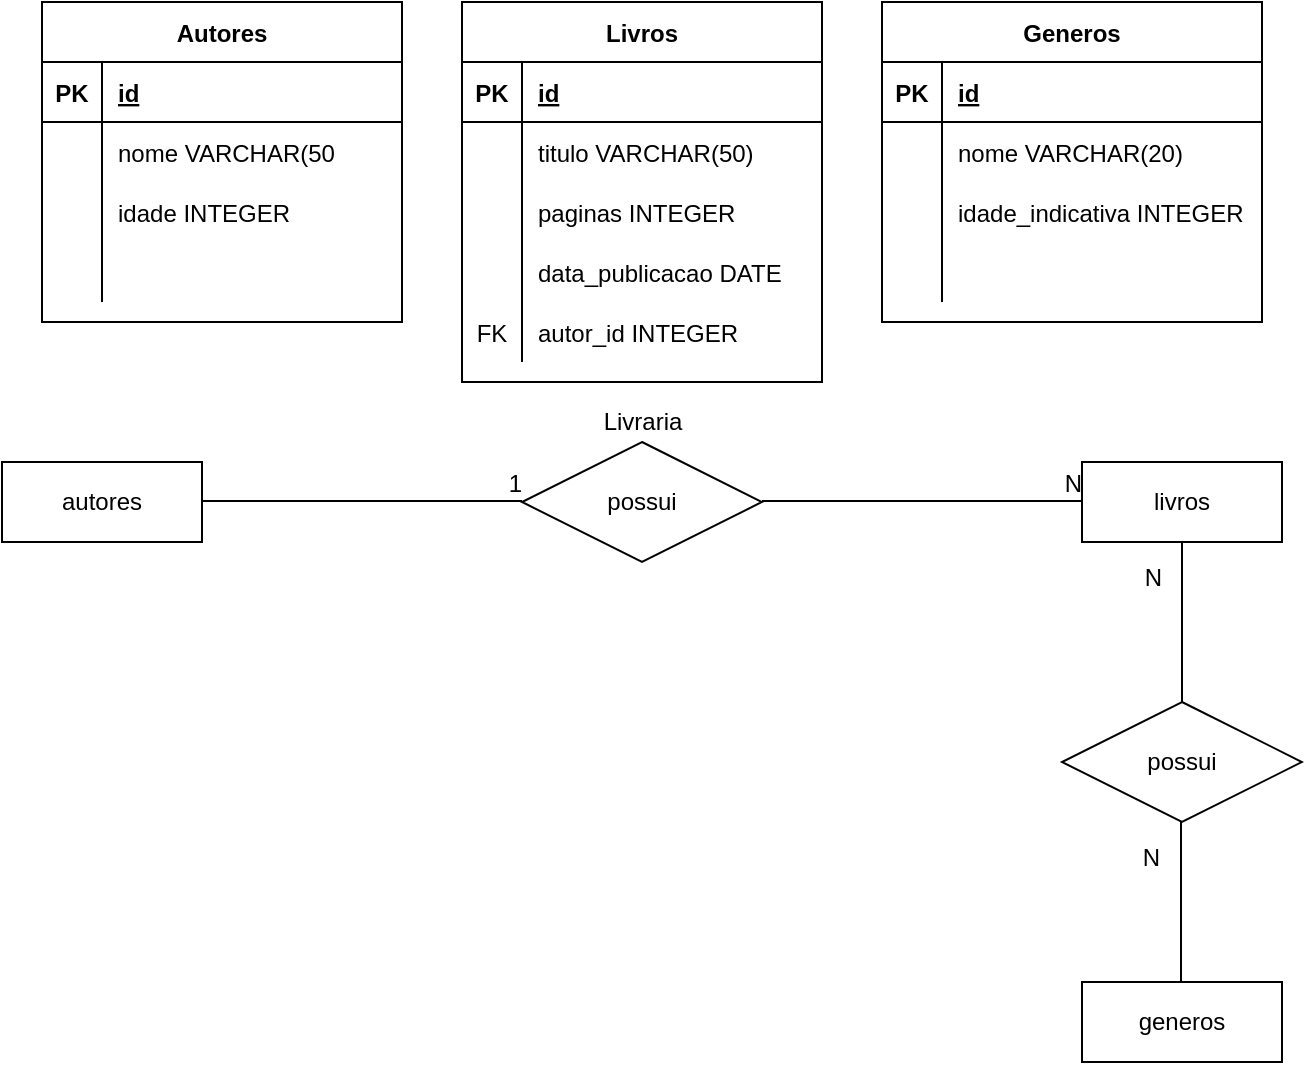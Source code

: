 <mxfile version="16.5.1" type="github"><diagram id="4VUUelrNkOr_qg3UugT2" name="Page-1"><mxGraphModel dx="433" dy="766" grid="1" gridSize="10" guides="1" tooltips="1" connect="1" arrows="1" fold="1" page="1" pageScale="1" pageWidth="827" pageHeight="1169" math="0" shadow="0"><root><mxCell id="0"/><mxCell id="1" parent="0"/><mxCell id="wLT7Laz2fclGexaQFFOF-1" value="Generos" style="shape=table;startSize=30;container=1;collapsible=1;childLayout=tableLayout;fixedRows=1;rowLines=0;fontStyle=1;align=center;resizeLast=1;" vertex="1" parent="1"><mxGeometry x="480" y="90" width="190" height="160" as="geometry"/></mxCell><mxCell id="wLT7Laz2fclGexaQFFOF-2" value="" style="shape=tableRow;horizontal=0;startSize=0;swimlaneHead=0;swimlaneBody=0;fillColor=none;collapsible=0;dropTarget=0;points=[[0,0.5],[1,0.5]];portConstraint=eastwest;top=0;left=0;right=0;bottom=1;" vertex="1" parent="wLT7Laz2fclGexaQFFOF-1"><mxGeometry y="30" width="190" height="30" as="geometry"/></mxCell><mxCell id="wLT7Laz2fclGexaQFFOF-3" value="PK" style="shape=partialRectangle;connectable=0;fillColor=none;top=0;left=0;bottom=0;right=0;fontStyle=1;overflow=hidden;" vertex="1" parent="wLT7Laz2fclGexaQFFOF-2"><mxGeometry width="30" height="30" as="geometry"><mxRectangle width="30" height="30" as="alternateBounds"/></mxGeometry></mxCell><mxCell id="wLT7Laz2fclGexaQFFOF-4" value="id" style="shape=partialRectangle;connectable=0;fillColor=none;top=0;left=0;bottom=0;right=0;align=left;spacingLeft=6;fontStyle=5;overflow=hidden;" vertex="1" parent="wLT7Laz2fclGexaQFFOF-2"><mxGeometry x="30" width="160" height="30" as="geometry"><mxRectangle width="160" height="30" as="alternateBounds"/></mxGeometry></mxCell><mxCell id="wLT7Laz2fclGexaQFFOF-5" value="" style="shape=tableRow;horizontal=0;startSize=0;swimlaneHead=0;swimlaneBody=0;fillColor=none;collapsible=0;dropTarget=0;points=[[0,0.5],[1,0.5]];portConstraint=eastwest;top=0;left=0;right=0;bottom=0;" vertex="1" parent="wLT7Laz2fclGexaQFFOF-1"><mxGeometry y="60" width="190" height="30" as="geometry"/></mxCell><mxCell id="wLT7Laz2fclGexaQFFOF-6" value="" style="shape=partialRectangle;connectable=0;fillColor=none;top=0;left=0;bottom=0;right=0;editable=1;overflow=hidden;" vertex="1" parent="wLT7Laz2fclGexaQFFOF-5"><mxGeometry width="30" height="30" as="geometry"><mxRectangle width="30" height="30" as="alternateBounds"/></mxGeometry></mxCell><mxCell id="wLT7Laz2fclGexaQFFOF-7" value="nome VARCHAR(20)" style="shape=partialRectangle;connectable=0;fillColor=none;top=0;left=0;bottom=0;right=0;align=left;spacingLeft=6;overflow=hidden;" vertex="1" parent="wLT7Laz2fclGexaQFFOF-5"><mxGeometry x="30" width="160" height="30" as="geometry"><mxRectangle width="160" height="30" as="alternateBounds"/></mxGeometry></mxCell><mxCell id="wLT7Laz2fclGexaQFFOF-8" value="" style="shape=tableRow;horizontal=0;startSize=0;swimlaneHead=0;swimlaneBody=0;fillColor=none;collapsible=0;dropTarget=0;points=[[0,0.5],[1,0.5]];portConstraint=eastwest;top=0;left=0;right=0;bottom=0;" vertex="1" parent="wLT7Laz2fclGexaQFFOF-1"><mxGeometry y="90" width="190" height="30" as="geometry"/></mxCell><mxCell id="wLT7Laz2fclGexaQFFOF-9" value="" style="shape=partialRectangle;connectable=0;fillColor=none;top=0;left=0;bottom=0;right=0;editable=1;overflow=hidden;" vertex="1" parent="wLT7Laz2fclGexaQFFOF-8"><mxGeometry width="30" height="30" as="geometry"><mxRectangle width="30" height="30" as="alternateBounds"/></mxGeometry></mxCell><mxCell id="wLT7Laz2fclGexaQFFOF-10" value="idade_indicativa INTEGER" style="shape=partialRectangle;connectable=0;fillColor=none;top=0;left=0;bottom=0;right=0;align=left;spacingLeft=6;overflow=hidden;" vertex="1" parent="wLT7Laz2fclGexaQFFOF-8"><mxGeometry x="30" width="160" height="30" as="geometry"><mxRectangle width="160" height="30" as="alternateBounds"/></mxGeometry></mxCell><mxCell id="wLT7Laz2fclGexaQFFOF-11" value="" style="shape=tableRow;horizontal=0;startSize=0;swimlaneHead=0;swimlaneBody=0;fillColor=none;collapsible=0;dropTarget=0;points=[[0,0.5],[1,0.5]];portConstraint=eastwest;top=0;left=0;right=0;bottom=0;" vertex="1" parent="wLT7Laz2fclGexaQFFOF-1"><mxGeometry y="120" width="190" height="30" as="geometry"/></mxCell><mxCell id="wLT7Laz2fclGexaQFFOF-12" value="" style="shape=partialRectangle;connectable=0;fillColor=none;top=0;left=0;bottom=0;right=0;editable=1;overflow=hidden;" vertex="1" parent="wLT7Laz2fclGexaQFFOF-11"><mxGeometry width="30" height="30" as="geometry"><mxRectangle width="30" height="30" as="alternateBounds"/></mxGeometry></mxCell><mxCell id="wLT7Laz2fclGexaQFFOF-13" value="" style="shape=partialRectangle;connectable=0;fillColor=none;top=0;left=0;bottom=0;right=0;align=left;spacingLeft=6;overflow=hidden;" vertex="1" parent="wLT7Laz2fclGexaQFFOF-11"><mxGeometry x="30" width="160" height="30" as="geometry"><mxRectangle width="160" height="30" as="alternateBounds"/></mxGeometry></mxCell><mxCell id="wLT7Laz2fclGexaQFFOF-14" value="Livros" style="shape=table;startSize=30;container=1;collapsible=1;childLayout=tableLayout;fixedRows=1;rowLines=0;fontStyle=1;align=center;resizeLast=1;" vertex="1" parent="1"><mxGeometry x="270" y="90" width="180" height="190" as="geometry"/></mxCell><mxCell id="wLT7Laz2fclGexaQFFOF-15" value="" style="shape=tableRow;horizontal=0;startSize=0;swimlaneHead=0;swimlaneBody=0;fillColor=none;collapsible=0;dropTarget=0;points=[[0,0.5],[1,0.5]];portConstraint=eastwest;top=0;left=0;right=0;bottom=1;" vertex="1" parent="wLT7Laz2fclGexaQFFOF-14"><mxGeometry y="30" width="180" height="30" as="geometry"/></mxCell><mxCell id="wLT7Laz2fclGexaQFFOF-16" value="PK" style="shape=partialRectangle;connectable=0;fillColor=none;top=0;left=0;bottom=0;right=0;fontStyle=1;overflow=hidden;" vertex="1" parent="wLT7Laz2fclGexaQFFOF-15"><mxGeometry width="30" height="30" as="geometry"><mxRectangle width="30" height="30" as="alternateBounds"/></mxGeometry></mxCell><mxCell id="wLT7Laz2fclGexaQFFOF-17" value="id" style="shape=partialRectangle;connectable=0;fillColor=none;top=0;left=0;bottom=0;right=0;align=left;spacingLeft=6;fontStyle=5;overflow=hidden;" vertex="1" parent="wLT7Laz2fclGexaQFFOF-15"><mxGeometry x="30" width="150" height="30" as="geometry"><mxRectangle width="150" height="30" as="alternateBounds"/></mxGeometry></mxCell><mxCell id="wLT7Laz2fclGexaQFFOF-18" value="" style="shape=tableRow;horizontal=0;startSize=0;swimlaneHead=0;swimlaneBody=0;fillColor=none;collapsible=0;dropTarget=0;points=[[0,0.5],[1,0.5]];portConstraint=eastwest;top=0;left=0;right=0;bottom=0;" vertex="1" parent="wLT7Laz2fclGexaQFFOF-14"><mxGeometry y="60" width="180" height="30" as="geometry"/></mxCell><mxCell id="wLT7Laz2fclGexaQFFOF-19" value="" style="shape=partialRectangle;connectable=0;fillColor=none;top=0;left=0;bottom=0;right=0;editable=1;overflow=hidden;" vertex="1" parent="wLT7Laz2fclGexaQFFOF-18"><mxGeometry width="30" height="30" as="geometry"><mxRectangle width="30" height="30" as="alternateBounds"/></mxGeometry></mxCell><mxCell id="wLT7Laz2fclGexaQFFOF-20" value="titulo VARCHAR(50)" style="shape=partialRectangle;connectable=0;fillColor=none;top=0;left=0;bottom=0;right=0;align=left;spacingLeft=6;overflow=hidden;" vertex="1" parent="wLT7Laz2fclGexaQFFOF-18"><mxGeometry x="30" width="150" height="30" as="geometry"><mxRectangle width="150" height="30" as="alternateBounds"/></mxGeometry></mxCell><mxCell id="wLT7Laz2fclGexaQFFOF-21" value="" style="shape=tableRow;horizontal=0;startSize=0;swimlaneHead=0;swimlaneBody=0;fillColor=none;collapsible=0;dropTarget=0;points=[[0,0.5],[1,0.5]];portConstraint=eastwest;top=0;left=0;right=0;bottom=0;" vertex="1" parent="wLT7Laz2fclGexaQFFOF-14"><mxGeometry y="90" width="180" height="30" as="geometry"/></mxCell><mxCell id="wLT7Laz2fclGexaQFFOF-22" value="" style="shape=partialRectangle;connectable=0;fillColor=none;top=0;left=0;bottom=0;right=0;editable=1;overflow=hidden;" vertex="1" parent="wLT7Laz2fclGexaQFFOF-21"><mxGeometry width="30" height="30" as="geometry"><mxRectangle width="30" height="30" as="alternateBounds"/></mxGeometry></mxCell><mxCell id="wLT7Laz2fclGexaQFFOF-23" value="paginas INTEGER" style="shape=partialRectangle;connectable=0;fillColor=none;top=0;left=0;bottom=0;right=0;align=left;spacingLeft=6;overflow=hidden;" vertex="1" parent="wLT7Laz2fclGexaQFFOF-21"><mxGeometry x="30" width="150" height="30" as="geometry"><mxRectangle width="150" height="30" as="alternateBounds"/></mxGeometry></mxCell><mxCell id="wLT7Laz2fclGexaQFFOF-24" value="" style="shape=tableRow;horizontal=0;startSize=0;swimlaneHead=0;swimlaneBody=0;fillColor=none;collapsible=0;dropTarget=0;points=[[0,0.5],[1,0.5]];portConstraint=eastwest;top=0;left=0;right=0;bottom=0;" vertex="1" parent="wLT7Laz2fclGexaQFFOF-14"><mxGeometry y="120" width="180" height="30" as="geometry"/></mxCell><mxCell id="wLT7Laz2fclGexaQFFOF-25" value="" style="shape=partialRectangle;connectable=0;fillColor=none;top=0;left=0;bottom=0;right=0;editable=1;overflow=hidden;" vertex="1" parent="wLT7Laz2fclGexaQFFOF-24"><mxGeometry width="30" height="30" as="geometry"><mxRectangle width="30" height="30" as="alternateBounds"/></mxGeometry></mxCell><mxCell id="wLT7Laz2fclGexaQFFOF-26" value="data_publicacao DATE" style="shape=partialRectangle;connectable=0;fillColor=none;top=0;left=0;bottom=0;right=0;align=left;spacingLeft=6;overflow=hidden;" vertex="1" parent="wLT7Laz2fclGexaQFFOF-24"><mxGeometry x="30" width="150" height="30" as="geometry"><mxRectangle width="150" height="30" as="alternateBounds"/></mxGeometry></mxCell><mxCell id="wLT7Laz2fclGexaQFFOF-45" value="" style="shape=tableRow;horizontal=0;startSize=0;swimlaneHead=0;swimlaneBody=0;fillColor=none;collapsible=0;dropTarget=0;points=[[0,0.5],[1,0.5]];portConstraint=eastwest;top=0;left=0;right=0;bottom=0;" vertex="1" parent="wLT7Laz2fclGexaQFFOF-14"><mxGeometry y="150" width="180" height="30" as="geometry"/></mxCell><mxCell id="wLT7Laz2fclGexaQFFOF-46" value="FK" style="shape=partialRectangle;connectable=0;fillColor=none;top=0;left=0;bottom=0;right=0;fontStyle=0;overflow=hidden;" vertex="1" parent="wLT7Laz2fclGexaQFFOF-45"><mxGeometry width="30" height="30" as="geometry"><mxRectangle width="30" height="30" as="alternateBounds"/></mxGeometry></mxCell><mxCell id="wLT7Laz2fclGexaQFFOF-47" value="autor_id INTEGER" style="shape=partialRectangle;connectable=0;fillColor=none;top=0;left=0;bottom=0;right=0;align=left;spacingLeft=6;fontStyle=0;overflow=hidden;" vertex="1" parent="wLT7Laz2fclGexaQFFOF-45"><mxGeometry x="30" width="150" height="30" as="geometry"><mxRectangle width="150" height="30" as="alternateBounds"/></mxGeometry></mxCell><mxCell id="wLT7Laz2fclGexaQFFOF-27" value="Autores" style="shape=table;startSize=30;container=1;collapsible=1;childLayout=tableLayout;fixedRows=1;rowLines=0;fontStyle=1;align=center;resizeLast=1;" vertex="1" parent="1"><mxGeometry x="60" y="90" width="180" height="160" as="geometry"/></mxCell><mxCell id="wLT7Laz2fclGexaQFFOF-28" value="" style="shape=tableRow;horizontal=0;startSize=0;swimlaneHead=0;swimlaneBody=0;fillColor=none;collapsible=0;dropTarget=0;points=[[0,0.5],[1,0.5]];portConstraint=eastwest;top=0;left=0;right=0;bottom=1;" vertex="1" parent="wLT7Laz2fclGexaQFFOF-27"><mxGeometry y="30" width="180" height="30" as="geometry"/></mxCell><mxCell id="wLT7Laz2fclGexaQFFOF-29" value="PK" style="shape=partialRectangle;connectable=0;fillColor=none;top=0;left=0;bottom=0;right=0;fontStyle=1;overflow=hidden;" vertex="1" parent="wLT7Laz2fclGexaQFFOF-28"><mxGeometry width="30" height="30" as="geometry"><mxRectangle width="30" height="30" as="alternateBounds"/></mxGeometry></mxCell><mxCell id="wLT7Laz2fclGexaQFFOF-30" value="id" style="shape=partialRectangle;connectable=0;fillColor=none;top=0;left=0;bottom=0;right=0;align=left;spacingLeft=6;fontStyle=5;overflow=hidden;" vertex="1" parent="wLT7Laz2fclGexaQFFOF-28"><mxGeometry x="30" width="150" height="30" as="geometry"><mxRectangle width="150" height="30" as="alternateBounds"/></mxGeometry></mxCell><mxCell id="wLT7Laz2fclGexaQFFOF-31" value="" style="shape=tableRow;horizontal=0;startSize=0;swimlaneHead=0;swimlaneBody=0;fillColor=none;collapsible=0;dropTarget=0;points=[[0,0.5],[1,0.5]];portConstraint=eastwest;top=0;left=0;right=0;bottom=0;" vertex="1" parent="wLT7Laz2fclGexaQFFOF-27"><mxGeometry y="60" width="180" height="30" as="geometry"/></mxCell><mxCell id="wLT7Laz2fclGexaQFFOF-32" value="" style="shape=partialRectangle;connectable=0;fillColor=none;top=0;left=0;bottom=0;right=0;editable=1;overflow=hidden;" vertex="1" parent="wLT7Laz2fclGexaQFFOF-31"><mxGeometry width="30" height="30" as="geometry"><mxRectangle width="30" height="30" as="alternateBounds"/></mxGeometry></mxCell><mxCell id="wLT7Laz2fclGexaQFFOF-33" value="nome VARCHAR(50" style="shape=partialRectangle;connectable=0;fillColor=none;top=0;left=0;bottom=0;right=0;align=left;spacingLeft=6;overflow=hidden;" vertex="1" parent="wLT7Laz2fclGexaQFFOF-31"><mxGeometry x="30" width="150" height="30" as="geometry"><mxRectangle width="150" height="30" as="alternateBounds"/></mxGeometry></mxCell><mxCell id="wLT7Laz2fclGexaQFFOF-34" value="" style="shape=tableRow;horizontal=0;startSize=0;swimlaneHead=0;swimlaneBody=0;fillColor=none;collapsible=0;dropTarget=0;points=[[0,0.5],[1,0.5]];portConstraint=eastwest;top=0;left=0;right=0;bottom=0;" vertex="1" parent="wLT7Laz2fclGexaQFFOF-27"><mxGeometry y="90" width="180" height="30" as="geometry"/></mxCell><mxCell id="wLT7Laz2fclGexaQFFOF-35" value="" style="shape=partialRectangle;connectable=0;fillColor=none;top=0;left=0;bottom=0;right=0;editable=1;overflow=hidden;" vertex="1" parent="wLT7Laz2fclGexaQFFOF-34"><mxGeometry width="30" height="30" as="geometry"><mxRectangle width="30" height="30" as="alternateBounds"/></mxGeometry></mxCell><mxCell id="wLT7Laz2fclGexaQFFOF-36" value="idade INTEGER" style="shape=partialRectangle;connectable=0;fillColor=none;top=0;left=0;bottom=0;right=0;align=left;spacingLeft=6;overflow=hidden;" vertex="1" parent="wLT7Laz2fclGexaQFFOF-34"><mxGeometry x="30" width="150" height="30" as="geometry"><mxRectangle width="150" height="30" as="alternateBounds"/></mxGeometry></mxCell><mxCell id="wLT7Laz2fclGexaQFFOF-37" value="" style="shape=tableRow;horizontal=0;startSize=0;swimlaneHead=0;swimlaneBody=0;fillColor=none;collapsible=0;dropTarget=0;points=[[0,0.5],[1,0.5]];portConstraint=eastwest;top=0;left=0;right=0;bottom=0;" vertex="1" parent="wLT7Laz2fclGexaQFFOF-27"><mxGeometry y="120" width="180" height="30" as="geometry"/></mxCell><mxCell id="wLT7Laz2fclGexaQFFOF-38" value="" style="shape=partialRectangle;connectable=0;fillColor=none;top=0;left=0;bottom=0;right=0;editable=1;overflow=hidden;" vertex="1" parent="wLT7Laz2fclGexaQFFOF-37"><mxGeometry width="30" height="30" as="geometry"><mxRectangle width="30" height="30" as="alternateBounds"/></mxGeometry></mxCell><mxCell id="wLT7Laz2fclGexaQFFOF-39" value="" style="shape=partialRectangle;connectable=0;fillColor=none;top=0;left=0;bottom=0;right=0;align=left;spacingLeft=6;overflow=hidden;" vertex="1" parent="wLT7Laz2fclGexaQFFOF-37"><mxGeometry x="30" width="150" height="30" as="geometry"><mxRectangle width="150" height="30" as="alternateBounds"/></mxGeometry></mxCell><mxCell id="wLT7Laz2fclGexaQFFOF-48" value="autores" style="whiteSpace=wrap;html=1;align=center;" vertex="1" parent="1"><mxGeometry x="40" y="320" width="100" height="40" as="geometry"/></mxCell><mxCell id="wLT7Laz2fclGexaQFFOF-49" value="possui" style="shape=rhombus;perimeter=rhombusPerimeter;whiteSpace=wrap;html=1;align=center;" vertex="1" parent="1"><mxGeometry x="300" y="310" width="120" height="60" as="geometry"/></mxCell><mxCell id="wLT7Laz2fclGexaQFFOF-53" value="" style="endArrow=none;html=1;rounded=0;" edge="1" parent="1"><mxGeometry relative="1" as="geometry"><mxPoint x="140" y="339.5" as="sourcePoint"/><mxPoint x="300" y="339.5" as="targetPoint"/></mxGeometry></mxCell><mxCell id="wLT7Laz2fclGexaQFFOF-54" value="1" style="resizable=0;html=1;align=right;verticalAlign=bottom;" connectable="0" vertex="1" parent="wLT7Laz2fclGexaQFFOF-53"><mxGeometry x="1" relative="1" as="geometry"/></mxCell><mxCell id="wLT7Laz2fclGexaQFFOF-55" value="" style="endArrow=none;html=1;rounded=0;" edge="1" parent="1"><mxGeometry relative="1" as="geometry"><mxPoint x="420" y="339.5" as="sourcePoint"/><mxPoint x="580" y="339.5" as="targetPoint"/></mxGeometry></mxCell><mxCell id="wLT7Laz2fclGexaQFFOF-56" value="N" style="resizable=0;html=1;align=right;verticalAlign=bottom;" connectable="0" vertex="1" parent="wLT7Laz2fclGexaQFFOF-55"><mxGeometry x="1" relative="1" as="geometry"/></mxCell><mxCell id="wLT7Laz2fclGexaQFFOF-57" value="livros" style="whiteSpace=wrap;html=1;align=center;" vertex="1" parent="1"><mxGeometry x="580" y="320" width="100" height="40" as="geometry"/></mxCell><mxCell id="wLT7Laz2fclGexaQFFOF-58" value="" style="endArrow=none;html=1;rounded=0;endSize=6;exitX=0.5;exitY=1;exitDx=0;exitDy=0;" edge="1" parent="1" source="wLT7Laz2fclGexaQFFOF-57"><mxGeometry relative="1" as="geometry"><mxPoint x="530" y="454" as="sourcePoint"/><mxPoint x="630" y="440" as="targetPoint"/></mxGeometry></mxCell><mxCell id="wLT7Laz2fclGexaQFFOF-59" value="N" style="resizable=0;html=1;align=right;verticalAlign=bottom;" connectable="0" vertex="1" parent="wLT7Laz2fclGexaQFFOF-58"><mxGeometry x="1" relative="1" as="geometry"><mxPoint x="-10" y="-54" as="offset"/></mxGeometry></mxCell><mxCell id="wLT7Laz2fclGexaQFFOF-61" value="Livraria" style="text;html=1;align=center;verticalAlign=middle;resizable=0;points=[];autosize=1;strokeColor=none;fillColor=none;" vertex="1" parent="1"><mxGeometry x="335" y="290" width="50" height="20" as="geometry"/></mxCell><mxCell id="wLT7Laz2fclGexaQFFOF-62" value="possui" style="shape=rhombus;perimeter=rhombusPerimeter;whiteSpace=wrap;html=1;align=center;" vertex="1" parent="1"><mxGeometry x="570" y="440" width="120" height="60" as="geometry"/></mxCell><mxCell id="wLT7Laz2fclGexaQFFOF-63" value="" style="endArrow=none;html=1;rounded=0;endSize=6;exitX=0.5;exitY=1;exitDx=0;exitDy=0;" edge="1" parent="1"><mxGeometry relative="1" as="geometry"><mxPoint x="629.5" y="500" as="sourcePoint"/><mxPoint x="629.5" y="580" as="targetPoint"/></mxGeometry></mxCell><mxCell id="wLT7Laz2fclGexaQFFOF-64" value="N" style="resizable=0;html=1;align=right;verticalAlign=bottom;" connectable="0" vertex="1" parent="wLT7Laz2fclGexaQFFOF-63"><mxGeometry x="1" relative="1" as="geometry"><mxPoint x="-10" y="-54" as="offset"/></mxGeometry></mxCell><mxCell id="wLT7Laz2fclGexaQFFOF-65" value="generos" style="whiteSpace=wrap;html=1;align=center;" vertex="1" parent="1"><mxGeometry x="580" y="580" width="100" height="40" as="geometry"/></mxCell></root></mxGraphModel></diagram></mxfile>
